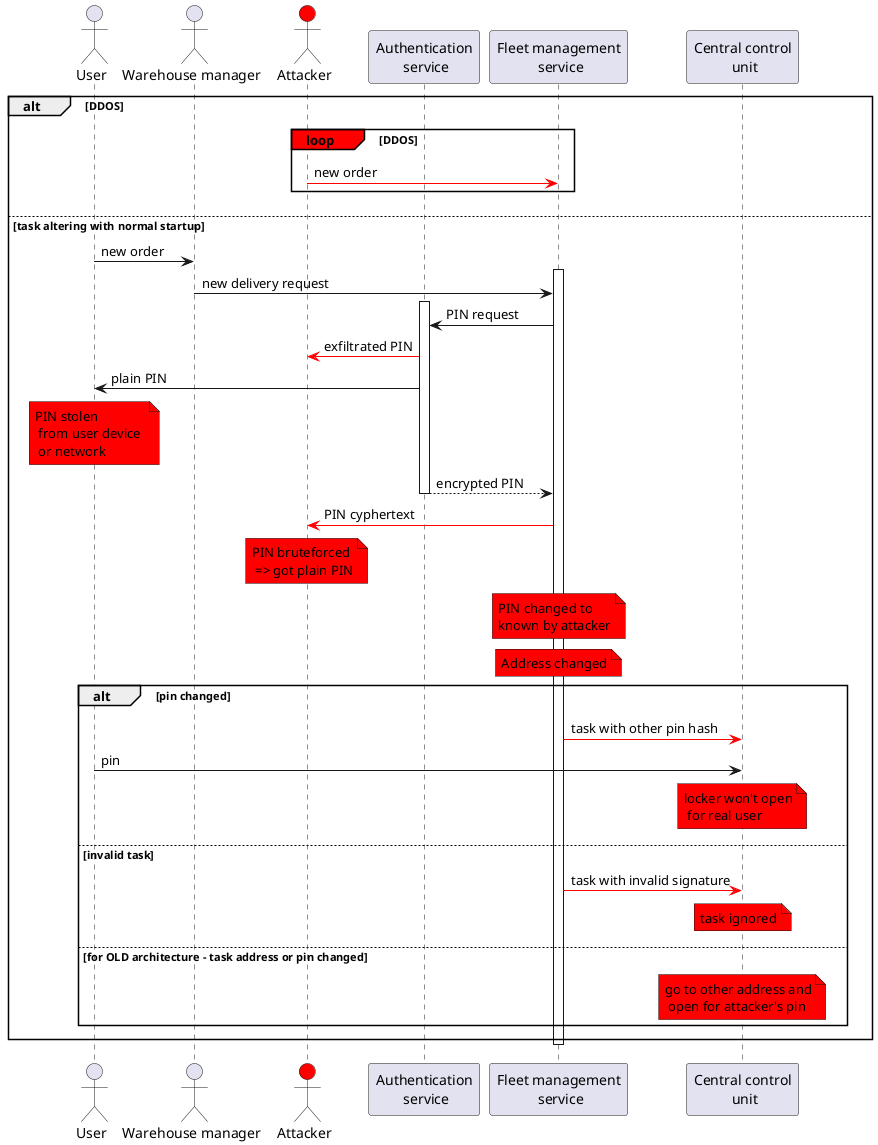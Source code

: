 @startuml
!pragma teoz true

actor "User" as User
actor "Warehouse manager" as WH
actor "Attacker" as Att #red
participant "Authentication\n service" as AS
participant "Fleet management\n service" as FMS
participant "Central control\n unit" as CCU

alt DDOS

loop#red DDOS
Att     -[#red]> FMS: new order
end loop

else task altering with normal startup

User    -> WH:      new order
activate FMS
WH      -> FMS:     new delivery request
activate AS
FMS     -> AS:      PIN request
AS      -[#red]> Att:     exfiltrated PIN
AS      -> User:    plain PIN

note over User #red: PIN stolen\n from user device \n or network

AS     --> FMS:     encrypted PIN
deactivate AS

FMS -[#red]> Att: PIN cyphertext
note over Att #red: PIN bruteforced \n => got plain PIN
note over FMS #red: PIN changed to \nknown by attacker
note over FMS #red: Address changed

alt pin changed
FMS -[#red]> CCU: task with other pin hash
User -> CCU: pin
note over CCU #red: locker won't open\n for real user

else invalid task
FMS -[#red]> CCU: task with invalid signature
note over CCU #red: task ignored

else for OLD architecture - task address or pin changed
note over CCU #red: go to other address and\n open for attacker's pin

end alt

deactivate FMS
end alt


@enduml